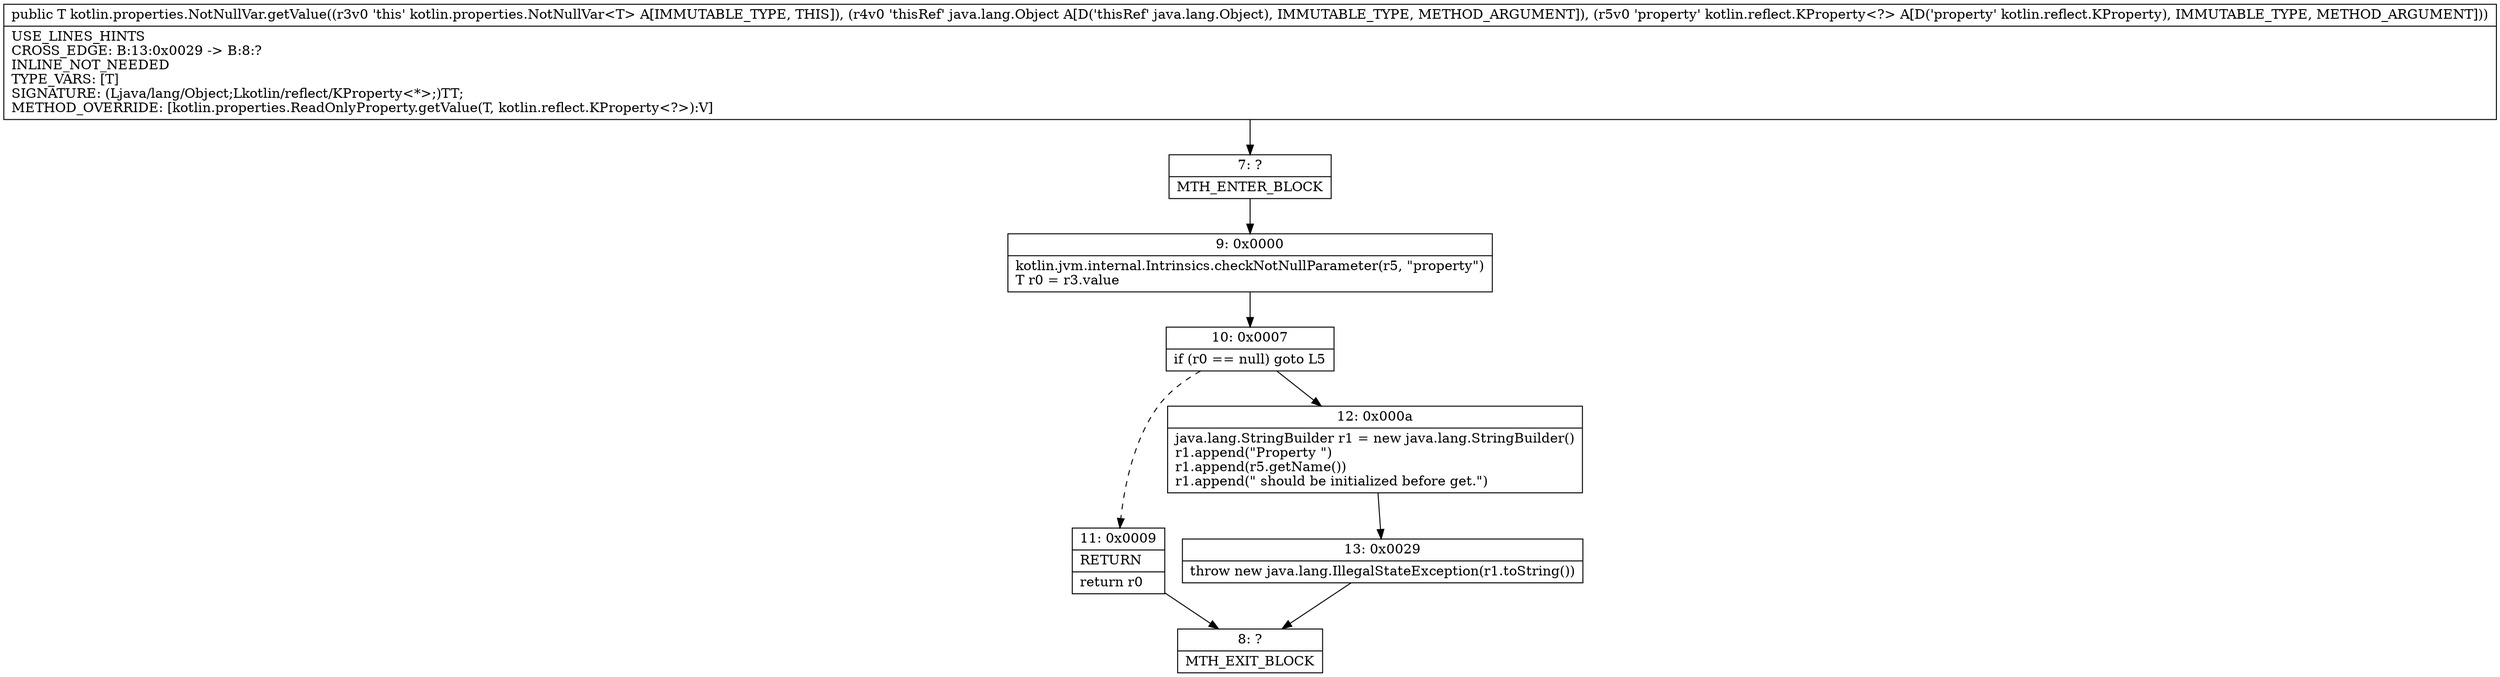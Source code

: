 digraph "CFG forkotlin.properties.NotNullVar.getValue(Ljava\/lang\/Object;Lkotlin\/reflect\/KProperty;)Ljava\/lang\/Object;" {
Node_7 [shape=record,label="{7\:\ ?|MTH_ENTER_BLOCK\l}"];
Node_9 [shape=record,label="{9\:\ 0x0000|kotlin.jvm.internal.Intrinsics.checkNotNullParameter(r5, \"property\")\lT r0 = r3.value\l}"];
Node_10 [shape=record,label="{10\:\ 0x0007|if (r0 == null) goto L5\l}"];
Node_11 [shape=record,label="{11\:\ 0x0009|RETURN\l|return r0\l}"];
Node_8 [shape=record,label="{8\:\ ?|MTH_EXIT_BLOCK\l}"];
Node_12 [shape=record,label="{12\:\ 0x000a|java.lang.StringBuilder r1 = new java.lang.StringBuilder()\lr1.append(\"Property \")\lr1.append(r5.getName())\lr1.append(\" should be initialized before get.\")\l}"];
Node_13 [shape=record,label="{13\:\ 0x0029|throw new java.lang.IllegalStateException(r1.toString())\l}"];
MethodNode[shape=record,label="{public T kotlin.properties.NotNullVar.getValue((r3v0 'this' kotlin.properties.NotNullVar\<T\> A[IMMUTABLE_TYPE, THIS]), (r4v0 'thisRef' java.lang.Object A[D('thisRef' java.lang.Object), IMMUTABLE_TYPE, METHOD_ARGUMENT]), (r5v0 'property' kotlin.reflect.KProperty\<?\> A[D('property' kotlin.reflect.KProperty), IMMUTABLE_TYPE, METHOD_ARGUMENT]))  | USE_LINES_HINTS\lCROSS_EDGE: B:13:0x0029 \-\> B:8:?\lINLINE_NOT_NEEDED\lTYPE_VARS: [T]\lSIGNATURE: (Ljava\/lang\/Object;Lkotlin\/reflect\/KProperty\<*\>;)TT;\lMETHOD_OVERRIDE: [kotlin.properties.ReadOnlyProperty.getValue(T, kotlin.reflect.KProperty\<?\>):V]\l}"];
MethodNode -> Node_7;Node_7 -> Node_9;
Node_9 -> Node_10;
Node_10 -> Node_11[style=dashed];
Node_10 -> Node_12;
Node_11 -> Node_8;
Node_12 -> Node_13;
Node_13 -> Node_8;
}

